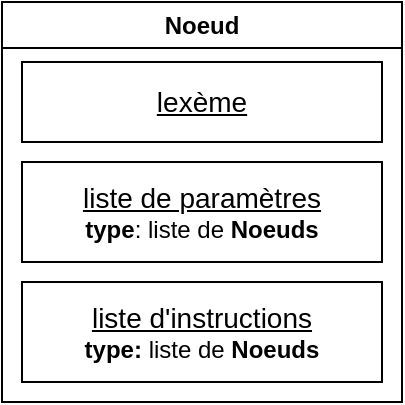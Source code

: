 <mxfile version="24.4.13" type="github">
  <diagram name="Page-1" id="FVy7eie-tYwdXl4JtP40">
    <mxGraphModel dx="872" dy="479" grid="1" gridSize="10" guides="1" tooltips="1" connect="1" arrows="1" fold="1" page="1" pageScale="1" pageWidth="827" pageHeight="1169" math="0" shadow="0">
      <root>
        <mxCell id="0" />
        <mxCell id="1" parent="0" />
        <mxCell id="oEsdsfnfrlNJ93cB_e0w-18" value="Noeud" style="swimlane;whiteSpace=wrap;html=1;" parent="1" vertex="1">
          <mxGeometry x="120" y="80" width="200" height="200" as="geometry" />
        </mxCell>
        <mxCell id="oEsdsfnfrlNJ93cB_e0w-21" value="&lt;span style=&quot;font-size: 14px;&quot;&gt;&lt;u&gt;lexème&lt;/u&gt;&lt;/span&gt;" style="whiteSpace=wrap;html=1;" parent="oEsdsfnfrlNJ93cB_e0w-18" vertex="1">
          <mxGeometry x="10" y="30" width="180" height="40" as="geometry" />
        </mxCell>
        <mxCell id="oEsdsfnfrlNJ93cB_e0w-24" value="&lt;font style=&quot;font-size: 14px;&quot;&gt;&lt;u&gt;liste de paramètres&lt;/u&gt;&lt;/font&gt;&lt;div&gt;&lt;b&gt;type&lt;/b&gt;: liste de &lt;b&gt;Noeuds&lt;/b&gt;&lt;/div&gt;" style="whiteSpace=wrap;html=1;" parent="oEsdsfnfrlNJ93cB_e0w-18" vertex="1">
          <mxGeometry x="10" y="80" width="180" height="50" as="geometry" />
        </mxCell>
        <mxCell id="oEsdsfnfrlNJ93cB_e0w-25" value="&lt;font style=&quot;font-size: 14px;&quot;&gt;&lt;u style=&quot;&quot;&gt;liste d&#39;instructions&lt;/u&gt;&lt;/font&gt;&lt;div style=&quot;&quot;&gt;&lt;font style=&quot;font-size: 12px;&quot;&gt;&lt;b style=&quot;&quot;&gt;type: &lt;/b&gt;liste de&amp;nbsp;&lt;b style=&quot;&quot;&gt;Noeuds&lt;/b&gt;&lt;/font&gt;&lt;/div&gt;" style="whiteSpace=wrap;html=1;" parent="oEsdsfnfrlNJ93cB_e0w-18" vertex="1">
          <mxGeometry x="10" y="140" width="180" height="50" as="geometry" />
        </mxCell>
      </root>
    </mxGraphModel>
  </diagram>
</mxfile>
